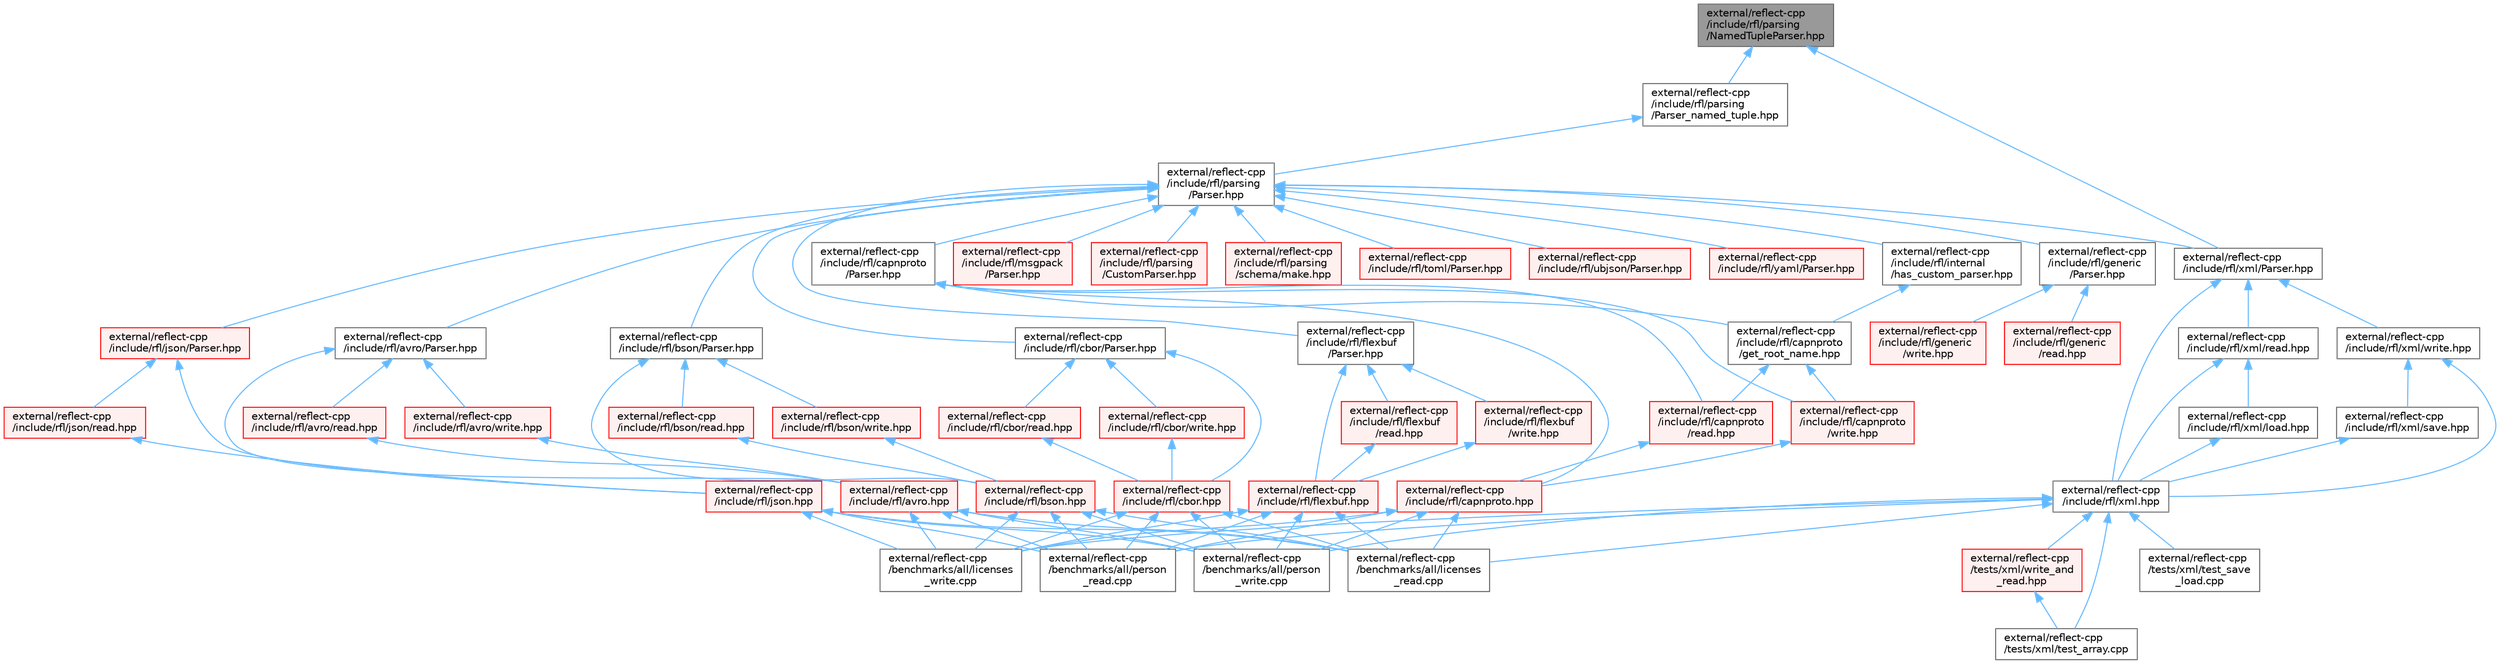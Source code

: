 digraph "external/reflect-cpp/include/rfl/parsing/NamedTupleParser.hpp"
{
 // LATEX_PDF_SIZE
  bgcolor="transparent";
  edge [fontname=Helvetica,fontsize=10,labelfontname=Helvetica,labelfontsize=10];
  node [fontname=Helvetica,fontsize=10,shape=box,height=0.2,width=0.4];
  Node1 [id="Node000001",label="external/reflect-cpp\l/include/rfl/parsing\l/NamedTupleParser.hpp",height=0.2,width=0.4,color="gray40", fillcolor="grey60", style="filled", fontcolor="black",tooltip=" "];
  Node1 -> Node2 [id="edge94_Node000001_Node000002",dir="back",color="steelblue1",style="solid",tooltip=" "];
  Node2 [id="Node000002",label="external/reflect-cpp\l/include/rfl/parsing\l/Parser_named_tuple.hpp",height=0.2,width=0.4,color="grey40", fillcolor="white", style="filled",URL="$_parser__named__tuple_8hpp.html",tooltip=" "];
  Node2 -> Node3 [id="edge95_Node000002_Node000003",dir="back",color="steelblue1",style="solid",tooltip=" "];
  Node3 [id="Node000003",label="external/reflect-cpp\l/include/rfl/parsing\l/Parser.hpp",height=0.2,width=0.4,color="grey40", fillcolor="white", style="filled",URL="$parsing_2_parser_8hpp.html",tooltip=" "];
  Node3 -> Node4 [id="edge96_Node000003_Node000004",dir="back",color="steelblue1",style="solid",tooltip=" "];
  Node4 [id="Node000004",label="external/reflect-cpp\l/include/rfl/avro/Parser.hpp",height=0.2,width=0.4,color="grey40", fillcolor="white", style="filled",URL="$avro_2_parser_8hpp.html",tooltip=" "];
  Node4 -> Node5 [id="edge97_Node000004_Node000005",dir="back",color="steelblue1",style="solid",tooltip=" "];
  Node5 [id="Node000005",label="external/reflect-cpp\l/include/rfl/avro.hpp",height=0.2,width=0.4,color="red", fillcolor="#FFF0F0", style="filled",URL="$avro_8hpp.html",tooltip=" "];
  Node5 -> Node8 [id="edge98_Node000005_Node000008",dir="back",color="steelblue1",style="solid",tooltip=" "];
  Node8 [id="Node000008",label="external/reflect-cpp\l/benchmarks/all/licenses\l_read.cpp",height=0.2,width=0.4,color="grey40", fillcolor="white", style="filled",URL="$licenses__read_8cpp.html",tooltip=" "];
  Node5 -> Node9 [id="edge99_Node000005_Node000009",dir="back",color="steelblue1",style="solid",tooltip=" "];
  Node9 [id="Node000009",label="external/reflect-cpp\l/benchmarks/all/licenses\l_write.cpp",height=0.2,width=0.4,color="grey40", fillcolor="white", style="filled",URL="$licenses__write_8cpp.html",tooltip=" "];
  Node5 -> Node10 [id="edge100_Node000005_Node000010",dir="back",color="steelblue1",style="solid",tooltip=" "];
  Node10 [id="Node000010",label="external/reflect-cpp\l/benchmarks/all/person\l_read.cpp",height=0.2,width=0.4,color="grey40", fillcolor="white", style="filled",URL="$person__read_8cpp.html",tooltip=" "];
  Node5 -> Node11 [id="edge101_Node000005_Node000011",dir="back",color="steelblue1",style="solid",tooltip=" "];
  Node11 [id="Node000011",label="external/reflect-cpp\l/benchmarks/all/person\l_write.cpp",height=0.2,width=0.4,color="grey40", fillcolor="white", style="filled",URL="$person__write_8cpp.html",tooltip=" "];
  Node4 -> Node59 [id="edge102_Node000004_Node000059",dir="back",color="steelblue1",style="solid",tooltip=" "];
  Node59 [id="Node000059",label="external/reflect-cpp\l/include/rfl/avro/read.hpp",height=0.2,width=0.4,color="red", fillcolor="#FFF0F0", style="filled",URL="$avro_2read_8hpp.html",tooltip=" "];
  Node59 -> Node5 [id="edge103_Node000059_Node000005",dir="back",color="steelblue1",style="solid",tooltip=" "];
  Node4 -> Node61 [id="edge104_Node000004_Node000061",dir="back",color="steelblue1",style="solid",tooltip=" "];
  Node61 [id="Node000061",label="external/reflect-cpp\l/include/rfl/avro/write.hpp",height=0.2,width=0.4,color="red", fillcolor="#FFF0F0", style="filled",URL="$avro_2write_8hpp.html",tooltip=" "];
  Node61 -> Node5 [id="edge105_Node000061_Node000005",dir="back",color="steelblue1",style="solid",tooltip=" "];
  Node3 -> Node63 [id="edge106_Node000003_Node000063",dir="back",color="steelblue1",style="solid",tooltip=" "];
  Node63 [id="Node000063",label="external/reflect-cpp\l/include/rfl/bson/Parser.hpp",height=0.2,width=0.4,color="grey40", fillcolor="white", style="filled",URL="$bson_2_parser_8hpp.html",tooltip=" "];
  Node63 -> Node64 [id="edge107_Node000063_Node000064",dir="back",color="steelblue1",style="solid",tooltip=" "];
  Node64 [id="Node000064",label="external/reflect-cpp\l/include/rfl/bson.hpp",height=0.2,width=0.4,color="red", fillcolor="#FFF0F0", style="filled",URL="$bson_8hpp.html",tooltip=" "];
  Node64 -> Node8 [id="edge108_Node000064_Node000008",dir="back",color="steelblue1",style="solid",tooltip=" "];
  Node64 -> Node9 [id="edge109_Node000064_Node000009",dir="back",color="steelblue1",style="solid",tooltip=" "];
  Node64 -> Node10 [id="edge110_Node000064_Node000010",dir="back",color="steelblue1",style="solid",tooltip=" "];
  Node64 -> Node11 [id="edge111_Node000064_Node000011",dir="back",color="steelblue1",style="solid",tooltip=" "];
  Node63 -> Node104 [id="edge112_Node000063_Node000104",dir="back",color="steelblue1",style="solid",tooltip=" "];
  Node104 [id="Node000104",label="external/reflect-cpp\l/include/rfl/bson/read.hpp",height=0.2,width=0.4,color="red", fillcolor="#FFF0F0", style="filled",URL="$bson_2read_8hpp.html",tooltip=" "];
  Node104 -> Node64 [id="edge113_Node000104_Node000064",dir="back",color="steelblue1",style="solid",tooltip=" "];
  Node63 -> Node106 [id="edge114_Node000063_Node000106",dir="back",color="steelblue1",style="solid",tooltip=" "];
  Node106 [id="Node000106",label="external/reflect-cpp\l/include/rfl/bson/write.hpp",height=0.2,width=0.4,color="red", fillcolor="#FFF0F0", style="filled",URL="$bson_2write_8hpp.html",tooltip=" "];
  Node106 -> Node64 [id="edge115_Node000106_Node000064",dir="back",color="steelblue1",style="solid",tooltip=" "];
  Node3 -> Node108 [id="edge116_Node000003_Node000108",dir="back",color="steelblue1",style="solid",tooltip=" "];
  Node108 [id="Node000108",label="external/reflect-cpp\l/include/rfl/capnproto\l/Parser.hpp",height=0.2,width=0.4,color="grey40", fillcolor="white", style="filled",URL="$capnproto_2_parser_8hpp.html",tooltip=" "];
  Node108 -> Node109 [id="edge117_Node000108_Node000109",dir="back",color="steelblue1",style="solid",tooltip=" "];
  Node109 [id="Node000109",label="external/reflect-cpp\l/include/rfl/capnproto.hpp",height=0.2,width=0.4,color="red", fillcolor="#FFF0F0", style="filled",URL="$capnproto_8hpp.html",tooltip=" "];
  Node109 -> Node8 [id="edge118_Node000109_Node000008",dir="back",color="steelblue1",style="solid",tooltip=" "];
  Node109 -> Node9 [id="edge119_Node000109_Node000009",dir="back",color="steelblue1",style="solid",tooltip=" "];
  Node109 -> Node10 [id="edge120_Node000109_Node000010",dir="back",color="steelblue1",style="solid",tooltip=" "];
  Node109 -> Node11 [id="edge121_Node000109_Node000011",dir="back",color="steelblue1",style="solid",tooltip=" "];
  Node108 -> Node156 [id="edge122_Node000108_Node000156",dir="back",color="steelblue1",style="solid",tooltip=" "];
  Node156 [id="Node000156",label="external/reflect-cpp\l/include/rfl/capnproto\l/get_root_name.hpp",height=0.2,width=0.4,color="grey40", fillcolor="white", style="filled",URL="$get__root__name_8hpp.html",tooltip=" "];
  Node156 -> Node157 [id="edge123_Node000156_Node000157",dir="back",color="steelblue1",style="solid",tooltip=" "];
  Node157 [id="Node000157",label="external/reflect-cpp\l/include/rfl/capnproto\l/read.hpp",height=0.2,width=0.4,color="red", fillcolor="#FFF0F0", style="filled",URL="$capnproto_2read_8hpp.html",tooltip=" "];
  Node157 -> Node109 [id="edge124_Node000157_Node000109",dir="back",color="steelblue1",style="solid",tooltip=" "];
  Node156 -> Node159 [id="edge125_Node000156_Node000159",dir="back",color="steelblue1",style="solid",tooltip=" "];
  Node159 [id="Node000159",label="external/reflect-cpp\l/include/rfl/capnproto\l/write.hpp",height=0.2,width=0.4,color="red", fillcolor="#FFF0F0", style="filled",URL="$capnproto_2write_8hpp.html",tooltip=" "];
  Node159 -> Node109 [id="edge126_Node000159_Node000109",dir="back",color="steelblue1",style="solid",tooltip=" "];
  Node108 -> Node157 [id="edge127_Node000108_Node000157",dir="back",color="steelblue1",style="solid",tooltip=" "];
  Node108 -> Node159 [id="edge128_Node000108_Node000159",dir="back",color="steelblue1",style="solid",tooltip=" "];
  Node3 -> Node161 [id="edge129_Node000003_Node000161",dir="back",color="steelblue1",style="solid",tooltip=" "];
  Node161 [id="Node000161",label="external/reflect-cpp\l/include/rfl/cbor/Parser.hpp",height=0.2,width=0.4,color="grey40", fillcolor="white", style="filled",URL="$cbor_2_parser_8hpp.html",tooltip=" "];
  Node161 -> Node162 [id="edge130_Node000161_Node000162",dir="back",color="steelblue1",style="solid",tooltip=" "];
  Node162 [id="Node000162",label="external/reflect-cpp\l/include/rfl/cbor.hpp",height=0.2,width=0.4,color="red", fillcolor="#FFF0F0", style="filled",URL="$cbor_8hpp.html",tooltip=" "];
  Node162 -> Node8 [id="edge131_Node000162_Node000008",dir="back",color="steelblue1",style="solid",tooltip=" "];
  Node162 -> Node9 [id="edge132_Node000162_Node000009",dir="back",color="steelblue1",style="solid",tooltip=" "];
  Node162 -> Node10 [id="edge133_Node000162_Node000010",dir="back",color="steelblue1",style="solid",tooltip=" "];
  Node162 -> Node11 [id="edge134_Node000162_Node000011",dir="back",color="steelblue1",style="solid",tooltip=" "];
  Node161 -> Node203 [id="edge135_Node000161_Node000203",dir="back",color="steelblue1",style="solid",tooltip=" "];
  Node203 [id="Node000203",label="external/reflect-cpp\l/include/rfl/cbor/read.hpp",height=0.2,width=0.4,color="red", fillcolor="#FFF0F0", style="filled",URL="$cbor_2read_8hpp.html",tooltip=" "];
  Node203 -> Node162 [id="edge136_Node000203_Node000162",dir="back",color="steelblue1",style="solid",tooltip=" "];
  Node161 -> Node205 [id="edge137_Node000161_Node000205",dir="back",color="steelblue1",style="solid",tooltip=" "];
  Node205 [id="Node000205",label="external/reflect-cpp\l/include/rfl/cbor/write.hpp",height=0.2,width=0.4,color="red", fillcolor="#FFF0F0", style="filled",URL="$cbor_2write_8hpp.html",tooltip=" "];
  Node205 -> Node162 [id="edge138_Node000205_Node000162",dir="back",color="steelblue1",style="solid",tooltip=" "];
  Node3 -> Node207 [id="edge139_Node000003_Node000207",dir="back",color="steelblue1",style="solid",tooltip=" "];
  Node207 [id="Node000207",label="external/reflect-cpp\l/include/rfl/flexbuf\l/Parser.hpp",height=0.2,width=0.4,color="grey40", fillcolor="white", style="filled",URL="$flexbuf_2_parser_8hpp.html",tooltip=" "];
  Node207 -> Node208 [id="edge140_Node000207_Node000208",dir="back",color="steelblue1",style="solid",tooltip=" "];
  Node208 [id="Node000208",label="external/reflect-cpp\l/include/rfl/flexbuf.hpp",height=0.2,width=0.4,color="red", fillcolor="#FFF0F0", style="filled",URL="$flexbuf_8hpp.html",tooltip=" "];
  Node208 -> Node8 [id="edge141_Node000208_Node000008",dir="back",color="steelblue1",style="solid",tooltip=" "];
  Node208 -> Node9 [id="edge142_Node000208_Node000009",dir="back",color="steelblue1",style="solid",tooltip=" "];
  Node208 -> Node10 [id="edge143_Node000208_Node000010",dir="back",color="steelblue1",style="solid",tooltip=" "];
  Node208 -> Node11 [id="edge144_Node000208_Node000011",dir="back",color="steelblue1",style="solid",tooltip=" "];
  Node207 -> Node248 [id="edge145_Node000207_Node000248",dir="back",color="steelblue1",style="solid",tooltip=" "];
  Node248 [id="Node000248",label="external/reflect-cpp\l/include/rfl/flexbuf\l/read.hpp",height=0.2,width=0.4,color="red", fillcolor="#FFF0F0", style="filled",URL="$flexbuf_2read_8hpp.html",tooltip=" "];
  Node248 -> Node208 [id="edge146_Node000248_Node000208",dir="back",color="steelblue1",style="solid",tooltip=" "];
  Node207 -> Node250 [id="edge147_Node000207_Node000250",dir="back",color="steelblue1",style="solid",tooltip=" "];
  Node250 [id="Node000250",label="external/reflect-cpp\l/include/rfl/flexbuf\l/write.hpp",height=0.2,width=0.4,color="red", fillcolor="#FFF0F0", style="filled",URL="$flexbuf_2write_8hpp.html",tooltip=" "];
  Node250 -> Node208 [id="edge148_Node000250_Node000208",dir="back",color="steelblue1",style="solid",tooltip=" "];
  Node3 -> Node252 [id="edge149_Node000003_Node000252",dir="back",color="steelblue1",style="solid",tooltip=" "];
  Node252 [id="Node000252",label="external/reflect-cpp\l/include/rfl/generic\l/Parser.hpp",height=0.2,width=0.4,color="grey40", fillcolor="white", style="filled",URL="$generic_2_parser_8hpp.html",tooltip=" "];
  Node252 -> Node253 [id="edge150_Node000252_Node000253",dir="back",color="steelblue1",style="solid",tooltip=" "];
  Node253 [id="Node000253",label="external/reflect-cpp\l/include/rfl/generic\l/read.hpp",height=0.2,width=0.4,color="red", fillcolor="#FFF0F0", style="filled",URL="$generic_2read_8hpp.html",tooltip=" "];
  Node252 -> Node689 [id="edge151_Node000252_Node000689",dir="back",color="steelblue1",style="solid",tooltip=" "];
  Node689 [id="Node000689",label="external/reflect-cpp\l/include/rfl/generic\l/write.hpp",height=0.2,width=0.4,color="red", fillcolor="#FFF0F0", style="filled",URL="$generic_2write_8hpp.html",tooltip=" "];
  Node3 -> Node691 [id="edge152_Node000003_Node000691",dir="back",color="steelblue1",style="solid",tooltip=" "];
  Node691 [id="Node000691",label="external/reflect-cpp\l/include/rfl/internal\l/has_custom_parser.hpp",height=0.2,width=0.4,color="grey40", fillcolor="white", style="filled",URL="$has__custom__parser_8hpp.html",tooltip=" "];
  Node691 -> Node156 [id="edge153_Node000691_Node000156",dir="back",color="steelblue1",style="solid",tooltip=" "];
  Node3 -> Node692 [id="edge154_Node000003_Node000692",dir="back",color="steelblue1",style="solid",tooltip=" "];
  Node692 [id="Node000692",label="external/reflect-cpp\l/include/rfl/json/Parser.hpp",height=0.2,width=0.4,color="red", fillcolor="#FFF0F0", style="filled",URL="$json_2_parser_8hpp.html",tooltip=" "];
  Node692 -> Node256 [id="edge155_Node000692_Node000256",dir="back",color="steelblue1",style="solid",tooltip=" "];
  Node256 [id="Node000256",label="external/reflect-cpp\l/include/rfl/json.hpp",height=0.2,width=0.4,color="red", fillcolor="#FFF0F0", style="filled",URL="$reflect-cpp_2include_2rfl_2json_8hpp.html",tooltip=" "];
  Node256 -> Node8 [id="edge156_Node000256_Node000008",dir="back",color="steelblue1",style="solid",tooltip=" "];
  Node256 -> Node9 [id="edge157_Node000256_Node000009",dir="back",color="steelblue1",style="solid",tooltip=" "];
  Node256 -> Node10 [id="edge158_Node000256_Node000010",dir="back",color="steelblue1",style="solid",tooltip=" "];
  Node256 -> Node11 [id="edge159_Node000256_Node000011",dir="back",color="steelblue1",style="solid",tooltip=" "];
  Node692 -> Node693 [id="edge160_Node000692_Node000693",dir="back",color="steelblue1",style="solid",tooltip=" "];
  Node693 [id="Node000693",label="external/reflect-cpp\l/include/rfl/json/read.hpp",height=0.2,width=0.4,color="red", fillcolor="#FFF0F0", style="filled",URL="$json_2read_8hpp.html",tooltip=" "];
  Node693 -> Node256 [id="edge161_Node000693_Node000256",dir="back",color="steelblue1",style="solid",tooltip=" "];
  Node3 -> Node700 [id="edge162_Node000003_Node000700",dir="back",color="steelblue1",style="solid",tooltip=" "];
  Node700 [id="Node000700",label="external/reflect-cpp\l/include/rfl/msgpack\l/Parser.hpp",height=0.2,width=0.4,color="red", fillcolor="#FFF0F0", style="filled",URL="$msgpack_2_parser_8hpp.html",tooltip=" "];
  Node3 -> Node705 [id="edge163_Node000003_Node000705",dir="back",color="steelblue1",style="solid",tooltip=" "];
  Node705 [id="Node000705",label="external/reflect-cpp\l/include/rfl/parsing\l/CustomParser.hpp",height=0.2,width=0.4,color="red", fillcolor="#FFF0F0", style="filled",URL="$_custom_parser_8hpp.html",tooltip=" "];
  Node3 -> Node706 [id="edge164_Node000003_Node000706",dir="back",color="steelblue1",style="solid",tooltip=" "];
  Node706 [id="Node000706",label="external/reflect-cpp\l/include/rfl/parsing\l/schema/make.hpp",height=0.2,width=0.4,color="red", fillcolor="#FFF0F0", style="filled",URL="$make_8hpp.html",tooltip=" "];
  Node3 -> Node518 [id="edge165_Node000003_Node000518",dir="back",color="steelblue1",style="solid",tooltip=" "];
  Node518 [id="Node000518",label="external/reflect-cpp\l/include/rfl/toml/Parser.hpp",height=0.2,width=0.4,color="red", fillcolor="#FFF0F0", style="filled",URL="$toml_2_parser_8hpp.html",tooltip=" "];
  Node3 -> Node707 [id="edge166_Node000003_Node000707",dir="back",color="steelblue1",style="solid",tooltip=" "];
  Node707 [id="Node000707",label="external/reflect-cpp\l/include/rfl/ubjson/Parser.hpp",height=0.2,width=0.4,color="red", fillcolor="#FFF0F0", style="filled",URL="$ubjson_2_parser_8hpp.html",tooltip=" "];
  Node3 -> Node712 [id="edge167_Node000003_Node000712",dir="back",color="steelblue1",style="solid",tooltip=" "];
  Node712 [id="Node000712",label="external/reflect-cpp\l/include/rfl/xml/Parser.hpp",height=0.2,width=0.4,color="grey40", fillcolor="white", style="filled",URL="$xml_2_parser_8hpp.html",tooltip=" "];
  Node712 -> Node604 [id="edge168_Node000712_Node000604",dir="back",color="steelblue1",style="solid",tooltip=" "];
  Node604 [id="Node000604",label="external/reflect-cpp\l/include/rfl/xml.hpp",height=0.2,width=0.4,color="grey40", fillcolor="white", style="filled",URL="$xml_8hpp.html",tooltip=" "];
  Node604 -> Node8 [id="edge169_Node000604_Node000008",dir="back",color="steelblue1",style="solid",tooltip=" "];
  Node604 -> Node9 [id="edge170_Node000604_Node000009",dir="back",color="steelblue1",style="solid",tooltip=" "];
  Node604 -> Node10 [id="edge171_Node000604_Node000010",dir="back",color="steelblue1",style="solid",tooltip=" "];
  Node604 -> Node11 [id="edge172_Node000604_Node000011",dir="back",color="steelblue1",style="solid",tooltip=" "];
  Node604 -> Node605 [id="edge173_Node000604_Node000605",dir="back",color="steelblue1",style="solid",tooltip=" "];
  Node605 [id="Node000605",label="external/reflect-cpp\l/tests/xml/test_array.cpp",height=0.2,width=0.4,color="grey40", fillcolor="white", style="filled",URL="$xml_2test__array_8cpp.html",tooltip=" "];
  Node604 -> Node606 [id="edge174_Node000604_Node000606",dir="back",color="steelblue1",style="solid",tooltip=" "];
  Node606 [id="Node000606",label="external/reflect-cpp\l/tests/xml/test_save\l_load.cpp",height=0.2,width=0.4,color="grey40", fillcolor="white", style="filled",URL="$xml_2test__save__load_8cpp.html",tooltip=" "];
  Node604 -> Node607 [id="edge175_Node000604_Node000607",dir="back",color="steelblue1",style="solid",tooltip=" "];
  Node607 [id="Node000607",label="external/reflect-cpp\l/tests/xml/write_and\l_read.hpp",height=0.2,width=0.4,color="red", fillcolor="#FFF0F0", style="filled",URL="$xml_2write__and__read_8hpp.html",tooltip=" "];
  Node607 -> Node605 [id="edge176_Node000607_Node000605",dir="back",color="steelblue1",style="solid",tooltip=" "];
  Node712 -> Node713 [id="edge177_Node000712_Node000713",dir="back",color="steelblue1",style="solid",tooltip=" "];
  Node713 [id="Node000713",label="external/reflect-cpp\l/include/rfl/xml/read.hpp",height=0.2,width=0.4,color="grey40", fillcolor="white", style="filled",URL="$xml_2read_8hpp.html",tooltip=" "];
  Node713 -> Node604 [id="edge178_Node000713_Node000604",dir="back",color="steelblue1",style="solid",tooltip=" "];
  Node713 -> Node714 [id="edge179_Node000713_Node000714",dir="back",color="steelblue1",style="solid",tooltip=" "];
  Node714 [id="Node000714",label="external/reflect-cpp\l/include/rfl/xml/load.hpp",height=0.2,width=0.4,color="grey40", fillcolor="white", style="filled",URL="$xml_2load_8hpp.html",tooltip=" "];
  Node714 -> Node604 [id="edge180_Node000714_Node000604",dir="back",color="steelblue1",style="solid",tooltip=" "];
  Node712 -> Node715 [id="edge181_Node000712_Node000715",dir="back",color="steelblue1",style="solid",tooltip=" "];
  Node715 [id="Node000715",label="external/reflect-cpp\l/include/rfl/xml/write.hpp",height=0.2,width=0.4,color="grey40", fillcolor="white", style="filled",URL="$xml_2write_8hpp.html",tooltip=" "];
  Node715 -> Node604 [id="edge182_Node000715_Node000604",dir="back",color="steelblue1",style="solid",tooltip=" "];
  Node715 -> Node716 [id="edge183_Node000715_Node000716",dir="back",color="steelblue1",style="solid",tooltip=" "];
  Node716 [id="Node000716",label="external/reflect-cpp\l/include/rfl/xml/save.hpp",height=0.2,width=0.4,color="grey40", fillcolor="white", style="filled",URL="$xml_2save_8hpp.html",tooltip=" "];
  Node716 -> Node604 [id="edge184_Node000716_Node000604",dir="back",color="steelblue1",style="solid",tooltip=" "];
  Node3 -> Node717 [id="edge185_Node000003_Node000717",dir="back",color="steelblue1",style="solid",tooltip=" "];
  Node717 [id="Node000717",label="external/reflect-cpp\l/include/rfl/yaml/Parser.hpp",height=0.2,width=0.4,color="red", fillcolor="#FFF0F0", style="filled",URL="$yaml_2_parser_8hpp.html",tooltip=" "];
  Node1 -> Node712 [id="edge186_Node000001_Node000712",dir="back",color="steelblue1",style="solid",tooltip=" "];
}
